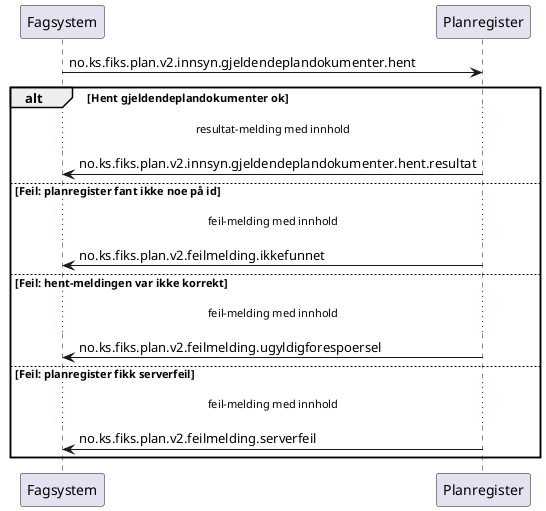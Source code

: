 @startuml

Fagsystem -> Planregister: no.ks.fiks.plan.v2.innsyn.gjeldendeplandokumenter.hent

alt Hent gjeldendeplandokumenter ok
...resultat-melding med innhold...

Fagsystem <- Planregister: no.ks.fiks.plan.v2.innsyn.gjeldendeplandokumenter.hent.resultat

else Feil: planregister fant ikke noe på id
...feil-melding med innhold...

Fagsystem <- Planregister: no.ks.fiks.plan.v2.feilmelding.ikkefunnet

else Feil: hent-meldingen var ikke korrekt
...feil-melding med innhold...

Fagsystem <- Planregister: no.ks.fiks.plan.v2.feilmelding.ugyldigforespoersel

else Feil: planregister fikk serverfeil
...feil-melding med innhold...

Fagsystem <- Planregister: no.ks.fiks.plan.v2.feilmelding.serverfeil

end
@enduml